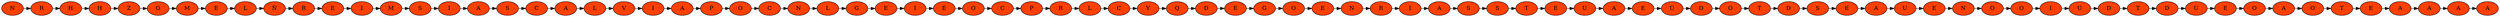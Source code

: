 digraph B{
nodo7564351 -> nodo2012195704
{rank = same; nodo7564351 nodo2012195704}
nodo7564351[label="N",style=filled, fillcolor="#FF4000"]
nodo2012195704 -> nodo1055428666
{rank = same; nodo2012195704 nodo1055428666}
nodo2012195704[label="R",style=filled, fillcolor="#FF4000"]
nodo1055428666 -> nodo944004638
{rank = same; nodo1055428666 nodo944004638}
nodo1055428666[label="H",style=filled, fillcolor="#FF4000"]
nodo944004638 -> nodo600694717
{rank = same; nodo944004638 nodo600694717}
nodo944004638[label="H",style=filled, fillcolor="#FF4000"]
nodo600694717 -> nodo695407831
{rank = same; nodo600694717 nodo695407831}
nodo600694717[label="Z",style=filled, fillcolor="#FF4000"]
nodo695407831 -> nodo1407199363
{rank = same; nodo695407831 nodo1407199363}
nodo695407831[label="O",style=filled, fillcolor="#FF4000"]
nodo1407199363 -> nodo1229862991
{rank = same; nodo1407199363 nodo1229862991}
nodo1407199363[label="M",style=filled, fillcolor="#FF4000"]
nodo1229862991 -> nodo78853868
{rank = same; nodo1229862991 nodo78853868}
nodo1229862991[label="E",style=filled, fillcolor="#FF4000"]
nodo78853868 -> nodo894918401
{rank = same; nodo78853868 nodo894918401}
nodo78853868[label="L",style=filled, fillcolor="#FF4000"]
nodo894918401 -> nodo1738661144
{rank = same; nodo894918401 nodo1738661144}
nodo894918401[label="Ñ",style=filled, fillcolor="#FF4000"]
nodo1738661144 -> nodo1595215331
{rank = same; nodo1738661144 nodo1595215331}
nodo1738661144[label="R",style=filled, fillcolor="#FF4000"]
nodo1595215331 -> nodo1108100283
{rank = same; nodo1595215331 nodo1108100283}
nodo1595215331[label="E",style=filled, fillcolor="#FF4000"]
nodo1108100283 -> nodo1303159980
{rank = same; nodo1108100283 nodo1303159980}
nodo1108100283[label="I",style=filled, fillcolor="#FF4000"]
nodo1303159980 -> nodo604825884
{rank = same; nodo1303159980 nodo604825884}
nodo1303159980[label="M",style=filled, fillcolor="#FF4000"]
nodo604825884 -> nodo1392607851
{rank = same; nodo604825884 nodo1392607851}
nodo604825884[label="S",style=filled, fillcolor="#FF4000"]
nodo1392607851 -> nodo1938308396
{rank = same; nodo1392607851 nodo1938308396}
nodo1392607851[label="I",style=filled, fillcolor="#FF4000"]
nodo1938308396 -> nodo1537830453
{rank = same; nodo1938308396 nodo1537830453}
nodo1938308396[label="A",style=filled, fillcolor="#FF4000"]
nodo1537830453 -> nodo414066773
{rank = same; nodo1537830453 nodo414066773}
nodo1537830453[label="S",style=filled, fillcolor="#FF4000"]
nodo414066773 -> nodo1206117361
{rank = same; nodo414066773 nodo1206117361}
nodo414066773[label="C",style=filled, fillcolor="#FF4000"]
nodo1206117361 -> nodo1966135164
{rank = same; nodo1206117361 nodo1966135164}
nodo1206117361[label="A",style=filled, fillcolor="#FF4000"]
nodo1966135164 -> nodo1710806825
{rank = same; nodo1966135164 nodo1710806825}
nodo1966135164[label="L",style=filled, fillcolor="#FF4000"]
nodo1710806825 -> nodo209561411
{rank = same; nodo1710806825 nodo209561411}
nodo1710806825[label="V",style=filled, fillcolor="#FF4000"]
nodo209561411 -> nodo1423515990
{rank = same; nodo209561411 nodo1423515990}
nodo209561411[label="I",style=filled, fillcolor="#FF4000"]
nodo1423515990 -> nodo656508806
{rank = same; nodo1423515990 nodo656508806}
nodo1423515990[label="A",style=filled, fillcolor="#FF4000"]
nodo656508806 -> nodo71519700
{rank = same; nodo656508806 nodo71519700}
nodo656508806[label="P",style=filled, fillcolor="#FF4000"]
nodo71519700 -> nodo1701160352
{rank = same; nodo71519700 nodo1701160352}
nodo71519700[label="O",style=filled, fillcolor="#FF4000"]
nodo1701160352 -> nodo2024537035
{rank = same; nodo1701160352 nodo2024537035}
nodo1701160352[label="C",style=filled, fillcolor="#FF4000"]
nodo2024537035 -> nodo1394429679
{rank = same; nodo2024537035 nodo1394429679}
nodo2024537035[label="N",style=filled, fillcolor="#FF4000"]
nodo1394429679 -> nodo1303282869
{rank = same; nodo1394429679 nodo1303282869}
nodo1394429679[label="L",style=filled, fillcolor="#FF4000"]
nodo1303282869 -> nodo86929413
{rank = same; nodo1303282869 nodo86929413}
nodo1303282869[label="G",style=filled, fillcolor="#FF4000"]
nodo86929413 -> nodo586983112
{rank = same; nodo86929413 nodo586983112}
nodo86929413[label="E",style=filled, fillcolor="#FF4000"]
nodo586983112 -> nodo456126030
{rank = same; nodo586983112 nodo456126030}
nodo586983112[label="I",style=filled, fillcolor="#FF4000"]
nodo456126030 -> nodo572345010
{rank = same; nodo456126030 nodo572345010}
nodo456126030[label="E",style=filled, fillcolor="#FF4000"]
nodo572345010 -> nodo1422239916
{rank = same; nodo572345010 nodo1422239916}
nodo572345010[label="O",style=filled, fillcolor="#FF4000"]
nodo1422239916 -> nodo323526170
{rank = same; nodo1422239916 nodo323526170}
nodo1422239916[label="C",style=filled, fillcolor="#FF4000"]
nodo323526170 -> nodo2003914659
{rank = same; nodo323526170 nodo2003914659}
nodo323526170[label="P",style=filled, fillcolor="#FF4000"]
nodo2003914659 -> nodo1064420133
{rank = same; nodo2003914659 nodo1064420133}
nodo2003914659[label="R",style=filled, fillcolor="#FF4000"]
nodo1064420133 -> nodo1174969519
{rank = same; nodo1064420133 nodo1174969519}
nodo1064420133[label="L",style=filled, fillcolor="#FF4000"]
nodo1174969519 -> nodo291988026
{rank = same; nodo1174969519 nodo291988026}
nodo1174969519[label="C",style=filled, fillcolor="#FF4000"]
nodo291988026 -> nodo1813392354
{rank = same; nodo291988026 nodo1813392354}
nodo291988026[label="Y",style=filled, fillcolor="#FF4000"]
nodo1813392354 -> nodo1565504942
{rank = same; nodo1813392354 nodo1565504942}
nodo1813392354[label="Q",style=filled, fillcolor="#FF4000"]
nodo1565504942 -> nodo1604364108
{rank = same; nodo1565504942 nodo1604364108}
nodo1565504942[label="D",style=filled, fillcolor="#FF4000"]
nodo1604364108 -> nodo1971091504
{rank = same; nodo1604364108 nodo1971091504}
nodo1604364108[label="E",style=filled, fillcolor="#FF4000"]
nodo1971091504 -> nodo677905478
{rank = same; nodo1971091504 nodo677905478}
nodo1971091504[label="G",style=filled, fillcolor="#FF4000"]
nodo677905478 -> nodo136980000
{rank = same; nodo677905478 nodo136980000}
nodo677905478[label="O",style=filled, fillcolor="#FF4000"]
nodo136980000 -> nodo1382705838
{rank = same; nodo136980000 nodo1382705838}
nodo136980000[label="E",style=filled, fillcolor="#FF4000"]
nodo1382705838 -> nodo1145120043
{rank = same; nodo1382705838 nodo1145120043}
nodo1382705838[label="N",style=filled, fillcolor="#FF4000"]
nodo1145120043 -> nodo744702929
{rank = same; nodo1145120043 nodo744702929}
nodo1145120043[label="R",style=filled, fillcolor="#FF4000"]
nodo744702929 -> nodo1973513051
{rank = same; nodo744702929 nodo1973513051}
nodo744702929[label="I",style=filled, fillcolor="#FF4000"]
nodo1973513051 -> nodo1956593755
{rank = same; nodo1973513051 nodo1956593755}
nodo1973513051[label="A",style=filled, fillcolor="#FF4000"]
nodo1956593755 -> nodo960125854
{rank = same; nodo1956593755 nodo960125854}
nodo1956593755[label="S",style=filled, fillcolor="#FF4000"]
nodo960125854 -> nodo267516579
{rank = same; nodo960125854 nodo267516579}
nodo960125854[label="S",style=filled, fillcolor="#FF4000"]
nodo267516579 -> nodo1903473589
{rank = same; nodo267516579 nodo1903473589}
nodo267516579[label="T",style=filled, fillcolor="#FF4000"]
nodo1903473589 -> nodo2137503832
{rank = same; nodo1903473589 nodo2137503832}
nodo1903473589[label="E",style=filled, fillcolor="#FF4000"]
nodo2137503832 -> nodo350939777
{rank = same; nodo2137503832 nodo350939777}
nodo2137503832[label="U",style=filled, fillcolor="#FF4000"]
nodo350939777 -> nodo340672093
{rank = same; nodo350939777 nodo340672093}
nodo350939777[label="A",style=filled, fillcolor="#FF4000"]
nodo340672093 -> nodo1081331322
{rank = same; nodo340672093 nodo1081331322}
nodo340672093[label="E",style=filled, fillcolor="#FF4000"]
nodo1081331322 -> nodo34868052
{rank = same; nodo1081331322 nodo34868052}
nodo1081331322[label="U",style=filled, fillcolor="#FF4000"]
nodo34868052 -> nodo1097422709
{rank = same; nodo34868052 nodo1097422709}
nodo34868052[label="D",style=filled, fillcolor="#FF4000"]
nodo1097422709 -> nodo615523795
{rank = same; nodo1097422709 nodo615523795}
nodo1097422709[label="O",style=filled, fillcolor="#FF4000"]
nodo615523795 -> nodo2062429985
{rank = same; nodo615523795 nodo2062429985}
nodo615523795[label="T",style=filled, fillcolor="#FF4000"]
nodo2062429985 -> nodo1476580739
{rank = same; nodo2062429985 nodo1476580739}
nodo2062429985[label="D",style=filled, fillcolor="#FF4000"]
nodo1476580739 -> nodo1398534921
{rank = same; nodo1476580739 nodo1398534921}
nodo1476580739[label="S",style=filled, fillcolor="#FF4000"]
nodo1398534921 -> nodo1994443276
{rank = same; nodo1398534921 nodo1994443276}
nodo1398534921[label="E",style=filled, fillcolor="#FF4000"]
nodo1994443276 -> nodo2113692886
{rank = same; nodo1994443276 nodo2113692886}
nodo1994443276[label="A",style=filled, fillcolor="#FF4000"]
nodo2113692886 -> nodo857475111
{rank = same; nodo2113692886 nodo857475111}
nodo2113692886[label="U",style=filled, fillcolor="#FF4000"]
nodo857475111 -> nodo1070823158
{rank = same; nodo857475111 nodo1070823158}
nodo857475111[label="E",style=filled, fillcolor="#FF4000"]
nodo1070823158 -> nodo1335061418
{rank = same; nodo1070823158 nodo1335061418}
nodo1070823158[label="N",style=filled, fillcolor="#FF4000"]
nodo1335061418 -> nodo1373076570
{rank = same; nodo1335061418 nodo1373076570}
nodo1335061418[label="O",style=filled, fillcolor="#FF4000"]
nodo1373076570 -> nodo39394167
{rank = same; nodo1373076570 nodo39394167}
nodo1373076570[label="O",style=filled, fillcolor="#FF4000"]
nodo39394167 -> nodo647604492
{rank = same; nodo39394167 nodo647604492}
nodo39394167[label="I",style=filled, fillcolor="#FF4000"]
nodo647604492 -> nodo1912821838
{rank = same; nodo647604492 nodo1912821838}
nodo647604492[label="U",style=filled, fillcolor="#FF4000"]
nodo1912821838 -> nodo417124344
{rank = same; nodo1912821838 nodo417124344}
nodo1912821838[label="D",style=filled, fillcolor="#FF4000"]
nodo417124344 -> nodo1377107255
{rank = same; nodo417124344 nodo1377107255}
nodo417124344[label="T",style=filled, fillcolor="#FF4000"]
nodo1377107255 -> nodo959381424
{rank = same; nodo1377107255 nodo959381424}
nodo1377107255[label="D",style=filled, fillcolor="#FF4000"]
nodo959381424 -> nodo1367806451
{rank = same; nodo959381424 nodo1367806451}
nodo959381424[label="U",style=filled, fillcolor="#FF4000"]
nodo1367806451 -> nodo794474292
{rank = same; nodo1367806451 nodo794474292}
nodo1367806451[label="E",style=filled, fillcolor="#FF4000"]
nodo794474292 -> nodo1523714733
{rank = same; nodo794474292 nodo1523714733}
nodo794474292[label="O",style=filled, fillcolor="#FF4000"]
nodo1523714733 -> nodo340766008
{rank = same; nodo1523714733 nodo340766008}
nodo1523714733[label="A",style=filled, fillcolor="#FF4000"]
nodo340766008 -> nodo2100178635
{rank = same; nodo340766008 nodo2100178635}
nodo340766008[label="O",style=filled, fillcolor="#FF4000"]
nodo2100178635 -> nodo121099597
{rank = same; nodo2100178635 nodo121099597}
nodo2100178635[label="T",style=filled, fillcolor="#FF4000"]
nodo121099597 -> nodo1299849316
{rank = same; nodo121099597 nodo1299849316}
nodo121099597[label="E",style=filled, fillcolor="#FF4000"]
nodo1299849316 -> nodo607478430
{rank = same; nodo1299849316 nodo607478430}
nodo1299849316[label="A",style=filled, fillcolor="#FF4000"]
nodo607478430 -> nodo677464229
{rank = same; nodo607478430 nodo677464229}
nodo607478430[label="A",style=filled, fillcolor="#FF4000"]
nodo677464229 -> nodo298151257
{rank = same; nodo677464229 nodo298151257}
nodo677464229[label="A",style=filled, fillcolor="#FF4000"]
nodo298151257[label="A",style=filled, fillcolor="#FF4000"]
}
